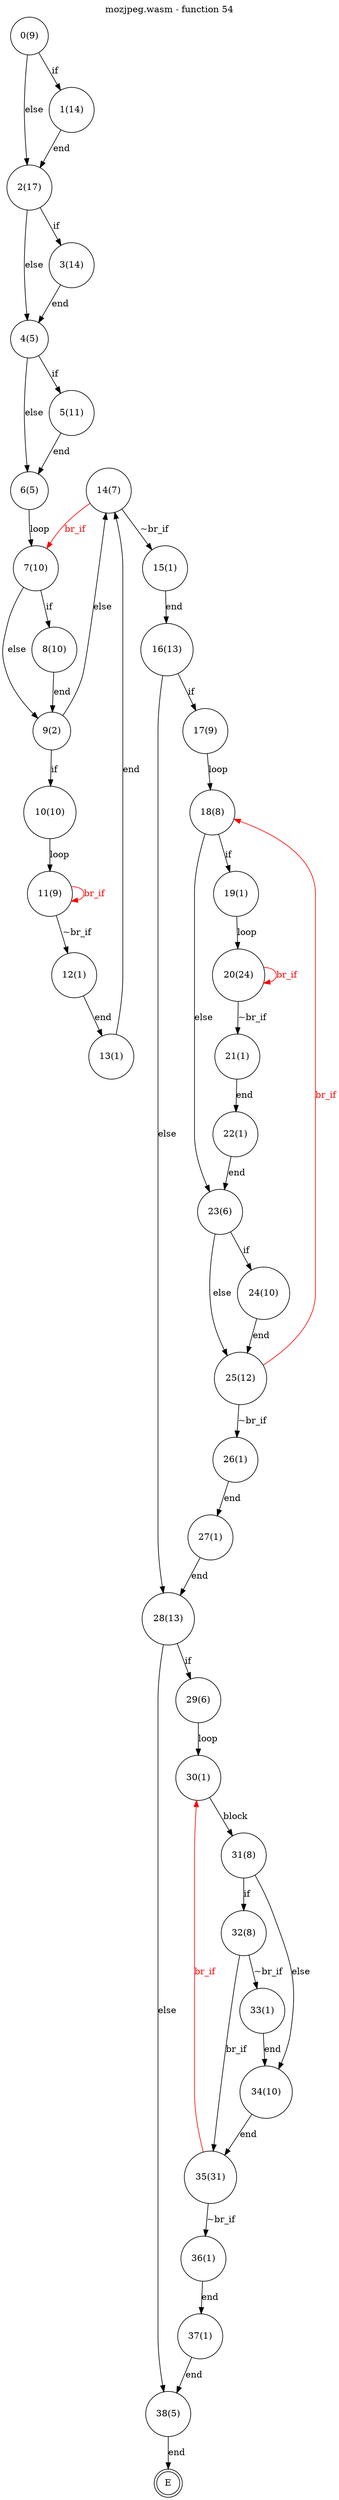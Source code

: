 digraph finite_state_machine {
    label = "mozjpeg.wasm - function 54"
    labelloc =  t
    labelfontsize = 16
    labelfontcolor = black
    labelfontname = "Helvetica"
    node [shape = doublecircle]; E ;
node [shape=circle, fontcolor=black, style="", label="0(9)"]0
node [shape=circle, fontcolor=black, style="", label="1(14)"]1
node [shape=circle, fontcolor=black, style="", label="2(17)"]2
node [shape=circle, fontcolor=black, style="", label="3(14)"]3
node [shape=circle, fontcolor=black, style="", label="4(5)"]4
node [shape=circle, fontcolor=black, style="", label="5(11)"]5
node [shape=circle, fontcolor=black, style="", label="6(5)"]6
node [shape=circle, fontcolor=black, style="", label="7(10)"]7
node [shape=circle, fontcolor=black, style="", label="8(10)"]8
node [shape=circle, fontcolor=black, style="", label="9(2)"]9
node [shape=circle, fontcolor=black, style="", label="10(10)"]10
node [shape=circle, fontcolor=black, style="", label="11(9)"]11
node [shape=circle, fontcolor=black, style="", label="12(1)"]12
node [shape=circle, fontcolor=black, style="", label="13(1)"]13
node [shape=circle, fontcolor=black, style="", label="14(7)"]14
node [shape=circle, fontcolor=black, style="", label="15(1)"]15
node [shape=circle, fontcolor=black, style="", label="16(13)"]16
node [shape=circle, fontcolor=black, style="", label="17(9)"]17
node [shape=circle, fontcolor=black, style="", label="18(8)"]18
node [shape=circle, fontcolor=black, style="", label="19(1)"]19
node [shape=circle, fontcolor=black, style="", label="20(24)"]20
node [shape=circle, fontcolor=black, style="", label="21(1)"]21
node [shape=circle, fontcolor=black, style="", label="22(1)"]22
node [shape=circle, fontcolor=black, style="", label="23(6)"]23
node [shape=circle, fontcolor=black, style="", label="24(10)"]24
node [shape=circle, fontcolor=black, style="", label="25(12)"]25
node [shape=circle, fontcolor=black, style="", label="26(1)"]26
node [shape=circle, fontcolor=black, style="", label="27(1)"]27
node [shape=circle, fontcolor=black, style="", label="28(13)"]28
node [shape=circle, fontcolor=black, style="", label="29(6)"]29
node [shape=circle, fontcolor=black, style="", label="30(1)"]30
node [shape=circle, fontcolor=black, style="", label="31(8)"]31
node [shape=circle, fontcolor=black, style="", label="32(8)"]32
node [shape=circle, fontcolor=black, style="", label="33(1)"]33
node [shape=circle, fontcolor=black, style="", label="34(10)"]34
node [shape=circle, fontcolor=black, style="", label="35(31)"]35
node [shape=circle, fontcolor=black, style="", label="36(1)"]36
node [shape=circle, fontcolor=black, style="", label="37(1)"]37
node [shape=circle, fontcolor=black, style="", label="38(5)"]38
node [shape=circle, fontcolor=black, style="", label="E"]E
    0 -> 1[label="if"];
    0 -> 2[label="else"];
    1 -> 2[label="end"];
    2 -> 3[label="if"];
    2 -> 4[label="else"];
    3 -> 4[label="end"];
    4 -> 5[label="if"];
    4 -> 6[label="else"];
    5 -> 6[label="end"];
    6 -> 7[label="loop"];
    7 -> 8[label="if"];
    7 -> 9[label="else"];
    8 -> 9[label="end"];
    9 -> 10[label="if"];
    9 -> 14[label="else"];
    10 -> 11[label="loop"];
    11 -> 12[label="~br_if"];
    11 -> 11[color="red" fontcolor="red" label="br_if"];
    12 -> 13[label="end"];
    13 -> 14[label="end"];
    14 -> 15[label="~br_if"];
    14 -> 7[color="red" fontcolor="red" label="br_if"];
    15 -> 16[label="end"];
    16 -> 17[label="if"];
    16 -> 28[label="else"];
    17 -> 18[label="loop"];
    18 -> 19[label="if"];
    18 -> 23[label="else"];
    19 -> 20[label="loop"];
    20 -> 21[label="~br_if"];
    20 -> 20[color="red" fontcolor="red" label="br_if"];
    21 -> 22[label="end"];
    22 -> 23[label="end"];
    23 -> 24[label="if"];
    23 -> 25[label="else"];
    24 -> 25[label="end"];
    25 -> 26[label="~br_if"];
    25 -> 18[color="red" fontcolor="red" label="br_if"];
    26 -> 27[label="end"];
    27 -> 28[label="end"];
    28 -> 29[label="if"];
    28 -> 38[label="else"];
    29 -> 30[label="loop"];
    30 -> 31[label="block"];
    31 -> 32[label="if"];
    31 -> 34[label="else"];
    32 -> 33[label="~br_if"];
    32 -> 35[label="br_if"];
    33 -> 34[label="end"];
    34 -> 35[label="end"];
    35 -> 36[label="~br_if"];
    35 -> 30[color="red" fontcolor="red" label="br_if"];
    36 -> 37[label="end"];
    37 -> 38[label="end"];
    38 -> E[label="end"];
}
